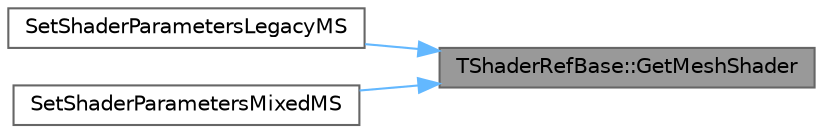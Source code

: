 digraph "TShaderRefBase::GetMeshShader"
{
 // INTERACTIVE_SVG=YES
 // LATEX_PDF_SIZE
  bgcolor="transparent";
  edge [fontname=Helvetica,fontsize=10,labelfontname=Helvetica,labelfontsize=10];
  node [fontname=Helvetica,fontsize=10,shape=box,height=0.2,width=0.4];
  rankdir="RL";
  Node1 [id="Node000001",label="TShaderRefBase::GetMeshShader",height=0.2,width=0.4,color="gray40", fillcolor="grey60", style="filled", fontcolor="black",tooltip=" "];
  Node1 -> Node2 [id="edge1_Node000001_Node000002",dir="back",color="steelblue1",style="solid",tooltip=" "];
  Node2 [id="Node000002",label="SetShaderParametersLegacyMS",height=0.2,width=0.4,color="grey40", fillcolor="white", style="filled",URL="$d9/dfb/ShaderParameterUtils_8h.html#a8f87aca276b901867640fb262af666d0",tooltip="Utility to set all legacy parameters for a Mesh shader. Requires the shader type to implement SetPara..."];
  Node1 -> Node3 [id="edge2_Node000001_Node000003",dir="back",color="steelblue1",style="solid",tooltip=" "];
  Node3 [id="Node000003",label="SetShaderParametersMixedMS",height=0.2,width=0.4,color="grey40", fillcolor="white", style="filled",URL="$d9/dfb/ShaderParameterUtils_8h.html#a6022ad1656ceb898ae0ab391a32fa156",tooltip="Utility to set all legacy and non-legacy parameters for a Mesh shader. Requires the shader type to im..."];
}
